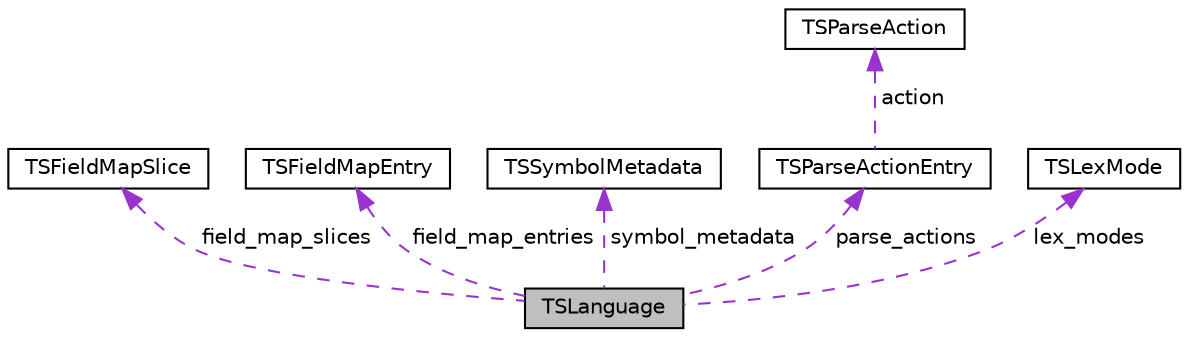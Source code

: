 digraph "TSLanguage"
{
 // LATEX_PDF_SIZE
  edge [fontname="Helvetica",fontsize="10",labelfontname="Helvetica",labelfontsize="10"];
  node [fontname="Helvetica",fontsize="10",shape=record];
  Node1 [label="TSLanguage",height=0.2,width=0.4,color="black", fillcolor="grey75", style="filled", fontcolor="black",tooltip=" "];
  Node2 -> Node1 [dir="back",color="darkorchid3",fontsize="10",style="dashed",label=" field_map_slices" ,fontname="Helvetica"];
  Node2 [label="TSFieldMapSlice",height=0.2,width=0.4,color="black", fillcolor="white", style="filled",URL="$structTSFieldMapSlice.html",tooltip=" "];
  Node3 -> Node1 [dir="back",color="darkorchid3",fontsize="10",style="dashed",label=" field_map_entries" ,fontname="Helvetica"];
  Node3 [label="TSFieldMapEntry",height=0.2,width=0.4,color="black", fillcolor="white", style="filled",URL="$structTSFieldMapEntry.html",tooltip=" "];
  Node4 -> Node1 [dir="back",color="darkorchid3",fontsize="10",style="dashed",label=" symbol_metadata" ,fontname="Helvetica"];
  Node4 [label="TSSymbolMetadata",height=0.2,width=0.4,color="black", fillcolor="white", style="filled",URL="$structTSSymbolMetadata.html",tooltip=" "];
  Node5 -> Node1 [dir="back",color="darkorchid3",fontsize="10",style="dashed",label=" parse_actions" ,fontname="Helvetica"];
  Node5 [label="TSParseActionEntry",height=0.2,width=0.4,color="black", fillcolor="white", style="filled",URL="$unionTSParseActionEntry.html",tooltip=" "];
  Node6 -> Node5 [dir="back",color="darkorchid3",fontsize="10",style="dashed",label=" action" ,fontname="Helvetica"];
  Node6 [label="TSParseAction",height=0.2,width=0.4,color="black", fillcolor="white", style="filled",URL="$unionTSParseAction.html",tooltip=" "];
  Node7 -> Node1 [dir="back",color="darkorchid3",fontsize="10",style="dashed",label=" lex_modes" ,fontname="Helvetica"];
  Node7 [label="TSLexMode",height=0.2,width=0.4,color="black", fillcolor="white", style="filled",URL="$structTSLexMode.html",tooltip=" "];
}
